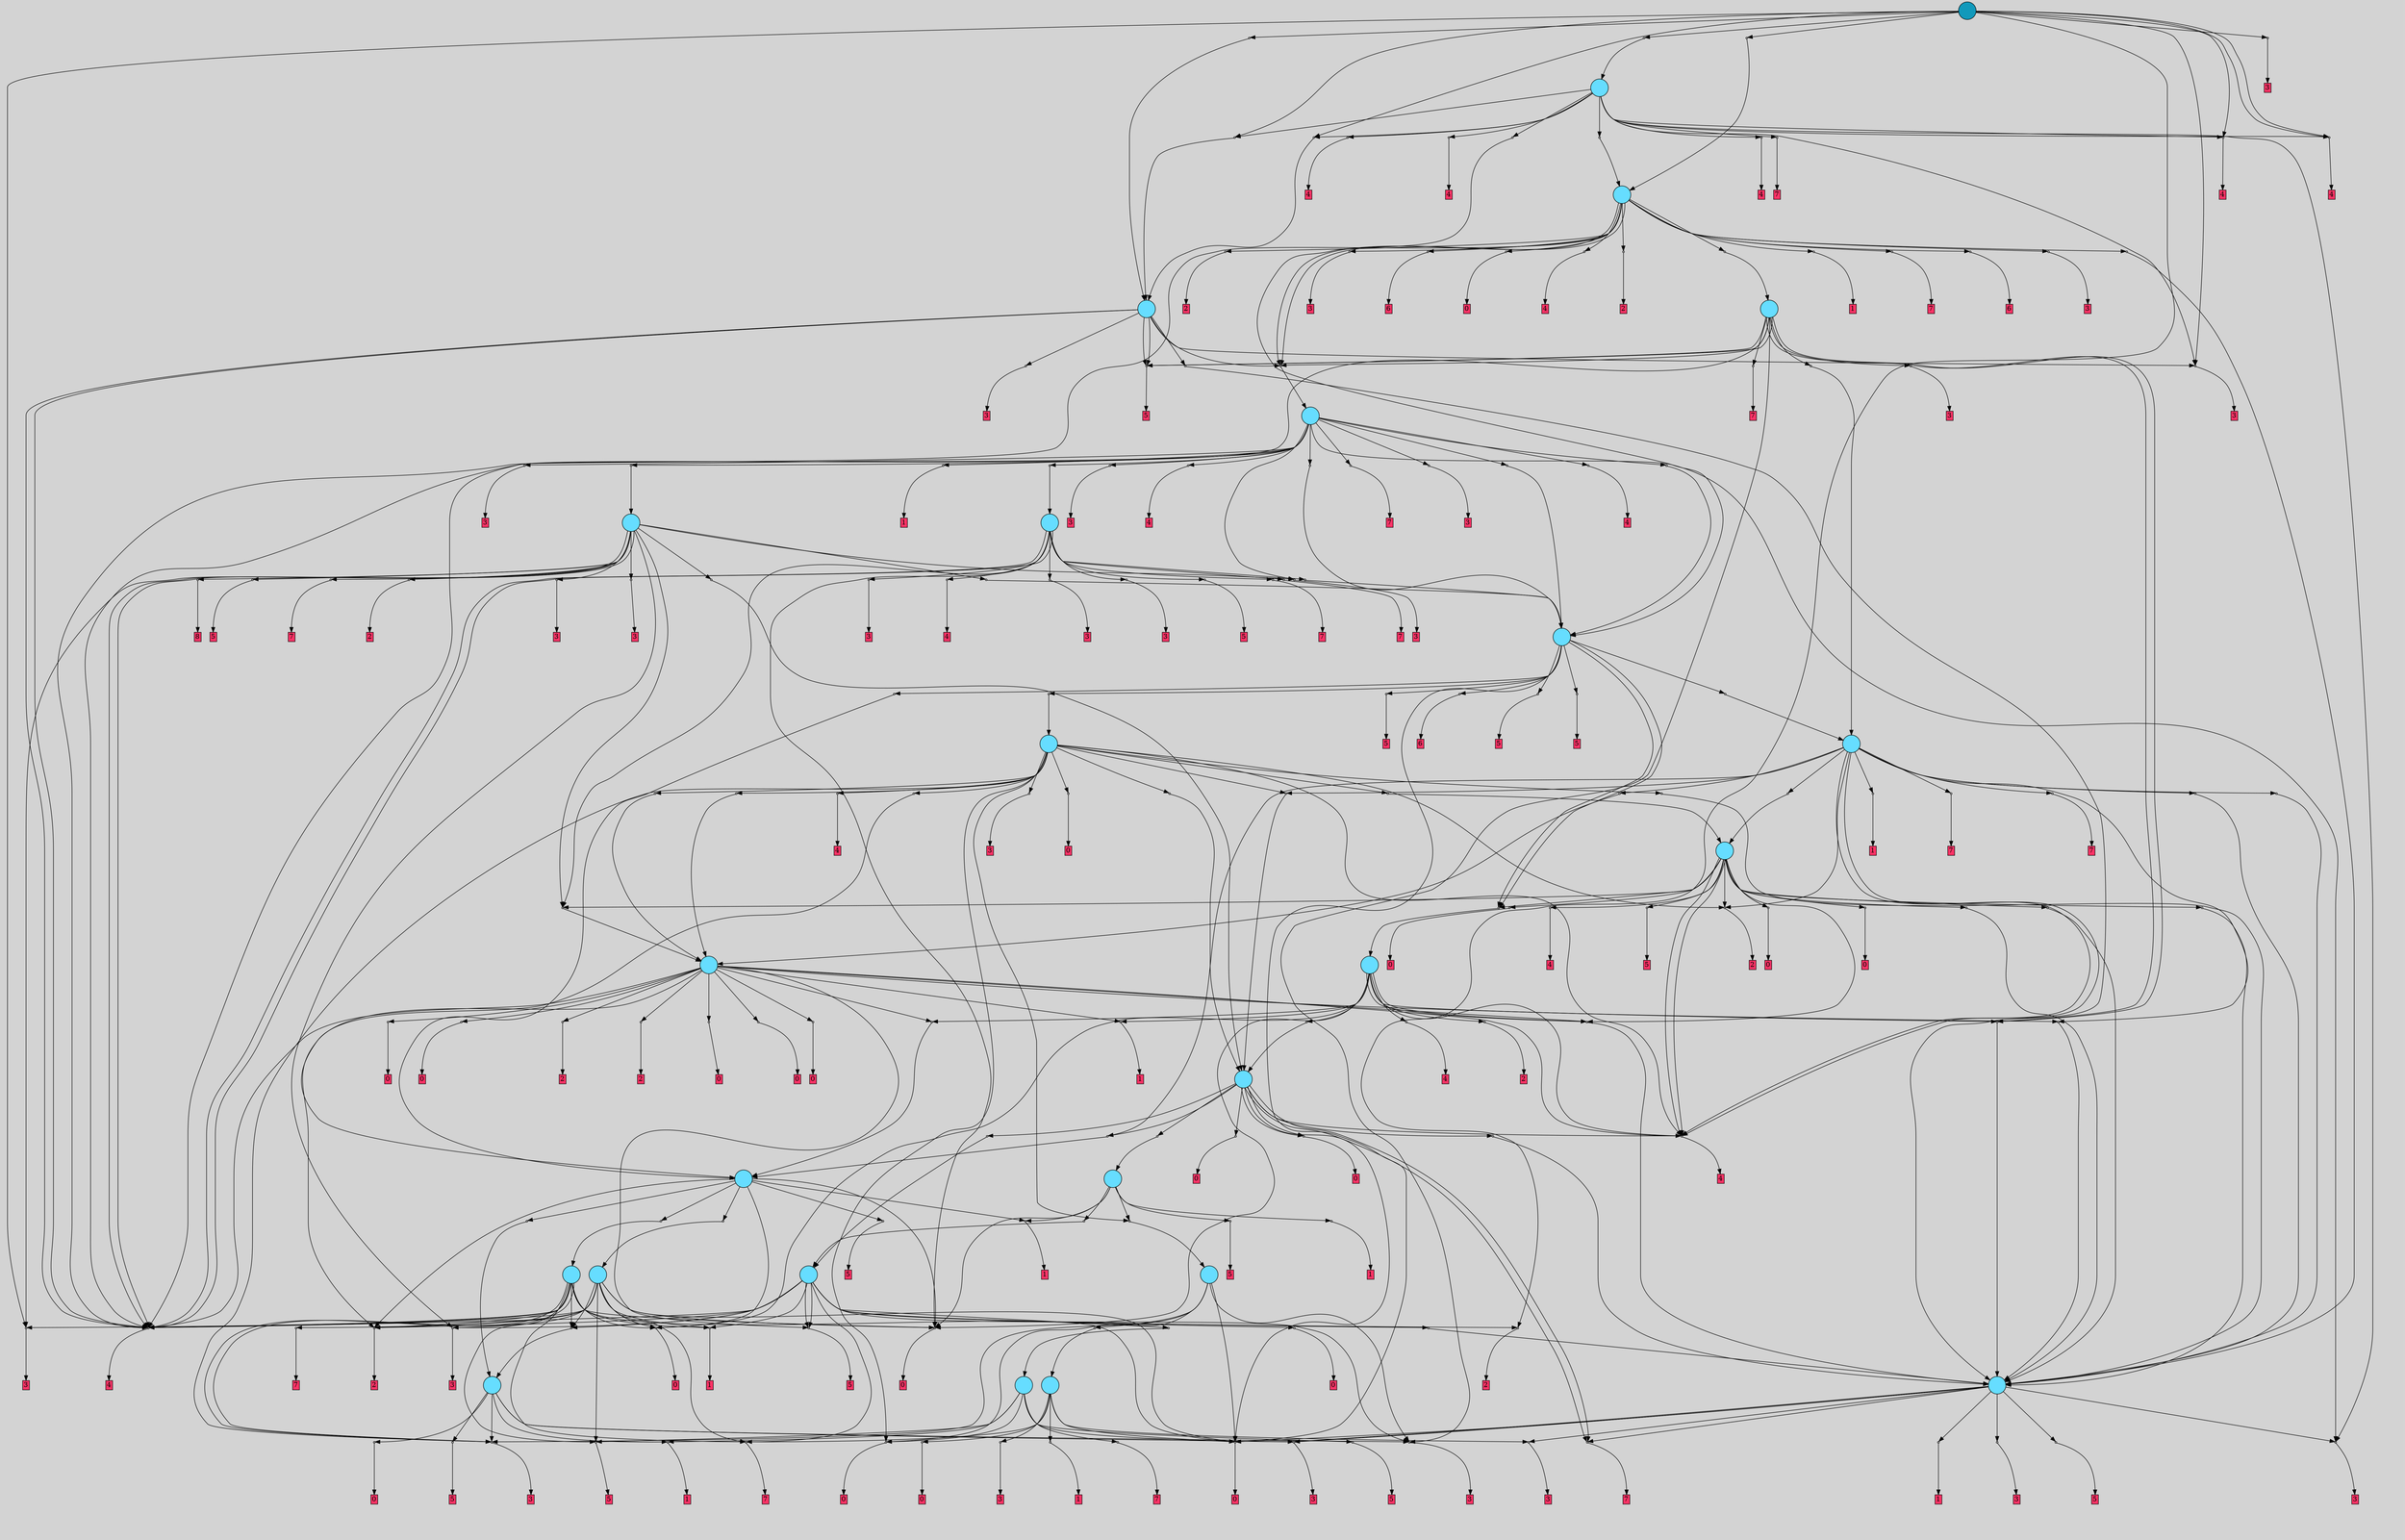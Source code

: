 // File exported with GEGELATI v1.3.1
// On the 2024-07-15 15:17:59
// With the MARL::MarlTPGGraphDotExporter
digraph{
	graph[pad = "0.212, 0.055" bgcolor = lightgray]
	node[shape=circle style = filled label = ""]
		T0 [fillcolor="#66ddff"]
		T1 [fillcolor="#66ddff"]
		T2 [fillcolor="#66ddff"]
		T3 [fillcolor="#66ddff"]
		T4 [fillcolor="#66ddff"]
		T5 [fillcolor="#66ddff"]
		T6 [fillcolor="#66ddff"]
		T7 [fillcolor="#66ddff"]
		T8 [fillcolor="#66ddff"]
		T9 [fillcolor="#66ddff"]
		T10 [fillcolor="#66ddff"]
		T11 [fillcolor="#66ddff"]
		T12 [fillcolor="#66ddff"]
		T13 [fillcolor="#66ddff"]
		T15 [fillcolor="#66ddff"]
		T17 [fillcolor="#66ddff"]
		T92 [fillcolor="#66ddff"]
		T176 [fillcolor="#66ddff"]
		T251 [fillcolor="#66ddff"]
		T259 [fillcolor="#66ddff"]
		T532 [fillcolor="#66ddff"]
		T570 [fillcolor="#66ddff"]
		T578 [fillcolor="#66ddff"]
		T799 [fillcolor="#66ddff"]
		T824 [fillcolor="#1199bb"]
		P34536 [fillcolor="#cccccc" shape=point] //
		I34536 [shape=box style=invis label="1|6&0|0#1|4&#92;n0|4&3|6#2|5&#92;n2|3&2|0#2|2&#92;n1|2&4|4#1|5&#92;n7|6&2|7#1|2&#92;n3|0&2|0#0|3&#92;n5|7&2|4#1|7&#92;n4|7&1|0#4|6&#92;n5|4&3|6#4|6&#92;n8|1&3|0#1|7&#92;n"]
		P34536 -> I34536[style=invis]
		A21874 [fillcolor="#ff3366" shape=box margin=0.03 width=0 height=0 label="3"]
		T0 -> P34536 -> A21874
		P34537 [fillcolor="#cccccc" shape=point] //
		I34537 [shape=box style=invis label="5|4&4|7#4|5&#92;n1|0&4|1#3|1&#92;n1|0&3|1#0|5&#92;n1|3&0|1#4|2&#92;n"]
		P34537 -> I34537[style=invis]
		A21875 [fillcolor="#ff3366" shape=box margin=0.03 width=0 height=0 label="1"]
		T0 -> P34537 -> A21875
		P34538 [fillcolor="#cccccc" shape=point] //
		I34538 [shape=box style=invis label="6|6&0|4#4|4&#92;n3|5&1|7#1|2&#92;n0|7&4|1#4|5&#92;n2|0&2|7#1|6&#92;n"]
		P34538 -> I34538[style=invis]
		A21876 [fillcolor="#ff3366" shape=box margin=0.03 width=0 height=0 label="0"]
		T0 -> P34538 -> A21876
		P34539 [fillcolor="#cccccc" shape=point] //
		I34539 [shape=box style=invis label="1|6&0|0#1|4&#92;n2|3&2|0#2|2&#92;n1|1&2|1#3|3&#92;n8|1&3|0#1|7&#92;n7|6&2|7#1|2&#92;n3|0&2|0#0|3&#92;n5|7&2|4#1|7&#92;n4|5&1|0#4|6&#92;n5|4&3|6#4|6&#92;n1|2&4|4#1|5&#92;n"]
		P34539 -> I34539[style=invis]
		A21877 [fillcolor="#ff3366" shape=box margin=0.03 width=0 height=0 label="3"]
		T0 -> P34539 -> A21877
		P34540 [fillcolor="#cccccc" shape=point] //
		I34540 [shape=box style=invis label="7|1&3|4#0|4&#92;n5|0&0|4#0|6&#92;n"]
		P34540 -> I34540[style=invis]
		A21878 [fillcolor="#ff3366" shape=box margin=0.03 width=0 height=0 label="5"]
		T0 -> P34540 -> A21878
		P34541 [fillcolor="#cccccc" shape=point] //
		I34541 [shape=box style=invis label="2|3&1|3#0|5&#92;n1|0&3|5#1|1&#92;n3|7&4|7#1|3&#92;n6|3&1|7#3|7&#92;n8|3&3|6#4|5&#92;n7|6&0|7#0|5&#92;n6|6&4|1#4|0&#92;n7|0&2|5#2|2&#92;n0|4&1|3#0|0&#92;n"]
		P34541 -> I34541[style=invis]
		A21879 [fillcolor="#ff3366" shape=box margin=0.03 width=0 height=0 label="3"]
		T0 -> P34541 -> A21879
		P34542 [fillcolor="#cccccc" shape=point] //
		I34542 [shape=box style=invis label="0|5&1|2#4|7&#92;n5|4&4|7#4|5&#92;n1|6&0|1#4|2&#92;n1|0&3|1#0|5&#92;n1|0&4|1#3|1&#92;n"]
		P34542 -> I34542[style=invis]
		A21880 [fillcolor="#ff3366" shape=box margin=0.03 width=0 height=0 label="1"]
		T1 -> P34542 -> A21880
		P34543 [fillcolor="#cccccc" shape=point] //
		I34543 [shape=box style=invis label="0|7&4|1#1|5&#92;n8|2&3|1#2|7&#92;n6|6&0|4#4|4&#92;n2|0&2|7#3|6&#92;n1|6&3|6#2|0&#92;n0|5&1|7#1|2&#92;n"]
		P34543 -> I34543[style=invis]
		A21881 [fillcolor="#ff3366" shape=box margin=0.03 width=0 height=0 label="0"]
		T1 -> P34543 -> A21881
		P34544 [fillcolor="#cccccc" shape=point] //
		I34544 [shape=box style=invis label="0|7&4|1#1|5&#92;n8|2&3|1#2|7&#92;n0|5&1|7#1|2&#92;n2|0&2|7#1|6&#92;n6|6&0|4#4|4&#92;n"]
		P34544 -> I34544[style=invis]
		A21882 [fillcolor="#ff3366" shape=box margin=0.03 width=0 height=0 label="0"]
		T1 -> P34544 -> A21882
		P34545 [fillcolor="#cccccc" shape=point] //
		I34545 [shape=box style=invis label="1|5&1|2#2|4&#92;n4|1&3|7#4|5&#92;n3|4&1|4#1|2&#92;n3|0&3|0#1|5&#92;n4|4&4|6#4|6&#92;n7|0&2|1#3|3&#92;n6|6&0|5#3|4&#92;n8|5&2|3#4|1&#92;n1|6&0|3#1|3&#92;n1|3&1|4#4|5&#92;n"]
		P34545 -> I34545[style=invis]
		A21883 [fillcolor="#ff3366" shape=box margin=0.03 width=0 height=0 label="7"]
		T1 -> P34545 -> A21883
		P34546 [fillcolor="#cccccc" shape=point] //
		I34546 [shape=box style=invis label="0|4&2|6#2|5&#92;n4|7&1|0#4|6&#92;n2|3&2|0#2|2&#92;n1|2&4|1#1|5&#92;n2|0&2|5#4|6&#92;n7|6&2|7#1|7&#92;n8|7&4|6#1|1&#92;n5|7&4|4#1|7&#92;n5|4&3|6#4|6&#92;n6|1&3|0#1|7&#92;n"]
		P34546 -> I34546[style=invis]
		A21884 [fillcolor="#ff3366" shape=box margin=0.03 width=0 height=0 label="3"]
		T1 -> P34546 -> A21884
		P34547 [fillcolor="#cccccc" shape=point] //
		I34547 [shape=box style=invis label="7|5&1|0#1|5&#92;n5|7&2|2#1|4&#92;n7|7&4|7#2|6&#92;n4|6&2|1#4|1&#92;n0|6&2|1#3|4&#92;n0|5&2|5#3|2&#92;n0|5&0|7#1|7&#92;n8|3&1|0#3|4&#92;n"]
		P34547 -> I34547[style=invis]
		A21885 [fillcolor="#ff3366" shape=box margin=0.03 width=0 height=0 label="3"]
		T1 -> P34547 -> A21885
		T2 -> P34541
		P34548 [fillcolor="#cccccc" shape=point] //
		I34548 [shape=box style=invis label="0|0&0|3#4|2&#92;n2|3&0|0#3|4&#92;n5|1&2|4#1|3&#92;n"]
		P34548 -> I34548[style=invis]
		A21886 [fillcolor="#ff3366" shape=box margin=0.03 width=0 height=0 label="5"]
		T2 -> P34548 -> A21886
		P34549 [fillcolor="#cccccc" shape=point] //
		I34549 [shape=box style=invis label="5|0&0|5#0|6&#92;n8|2&2|4#1|0&#92;n7|1&3|4#0|4&#92;n"]
		P34549 -> I34549[style=invis]
		A21887 [fillcolor="#ff3366" shape=box margin=0.03 width=0 height=0 label="5"]
		T2 -> P34549 -> A21887
		P34550 [fillcolor="#cccccc" shape=point] //
		I34550 [shape=box style=invis label="0|7&4|1#1|5&#92;n8|2&3|1#2|7&#92;n7|5&1|7#1|2&#92;n6|6&0|4#4|4&#92;n2|0&2|7#1|6&#92;n"]
		P34550 -> I34550[style=invis]
		A21888 [fillcolor="#ff3366" shape=box margin=0.03 width=0 height=0 label="0"]
		T2 -> P34550 -> A21888
		T2 -> P34537
		P34551 [fillcolor="#cccccc" shape=point] //
		I34551 [shape=box style=invis label="5|7&0|1#1|0&#92;n6|0&2|3#4|7&#92;n8|0&2|2#0|7&#92;n5|0&1|5#0|5&#92;n8|3&2|1#2|5&#92;n"]
		P34551 -> I34551[style=invis]
		A21889 [fillcolor="#ff3366" shape=box margin=0.03 width=0 height=0 label="7"]
		T2 -> P34551 -> A21889
		P34552 [fillcolor="#cccccc" shape=point] //
		I34552 [shape=box style=invis label="1|0&3|1#0|5&#92;n1|0&4|1#3|6&#92;n"]
		P34552 -> I34552[style=invis]
		T3 -> P34552 -> T1
		T3 -> P34536
		T3 -> P34539
		T3 -> P34544
		T3 -> P34550
		P34553 [fillcolor="#cccccc" shape=point] //
		I34553 [shape=box style=invis label="1|5&1|2#2|4&#92;n4|1&3|7#4|5&#92;n6|6&0|5#3|4&#92;n3|0&3|0#1|5&#92;n4|4&4|6#4|6&#92;n7|0&2|1#3|3&#92;n3|4&1|4#1|2&#92;n8|5&2|3#4|1&#92;n1|7&0|3#1|3&#92;n1|3&1|4#4|5&#92;n"]
		P34553 -> I34553[style=invis]
		A21890 [fillcolor="#ff3366" shape=box margin=0.03 width=0 height=0 label="7"]
		T4 -> P34553 -> A21890
		P34554 [fillcolor="#cccccc" shape=point] //
		I34554 [shape=box style=invis label="1|0&4|1#3|0&#92;n1|5&1|5#3|5&#92;n4|6&3|7#3|7&#92;n1|0&3|1#0|5&#92;n5|4&4|7#4|5&#92;n0|5&1|2#4|7&#92;n"]
		P34554 -> I34554[style=invis]
		A21891 [fillcolor="#ff3366" shape=box margin=0.03 width=0 height=0 label="1"]
		T4 -> P34554 -> A21891
		P34555 [fillcolor="#cccccc" shape=point] //
		I34555 [shape=box style=invis label="0|7&4|1#1|5&#92;n8|2&3|1#2|7&#92;n6|6&0|4#4|4&#92;n1|6&3|6#2|0&#92;n2|0&2|7#3|0&#92;n0|5&1|7#1|2&#92;n"]
		P34555 -> I34555[style=invis]
		A21892 [fillcolor="#ff3366" shape=box margin=0.03 width=0 height=0 label="0"]
		T4 -> P34555 -> A21892
		P34556 [fillcolor="#cccccc" shape=point] //
		I34556 [shape=box style=invis label="7|2&3|1#2|7&#92;n6|6&0|4#4|4&#92;n6|4&3|4#3|0&#92;n2|6&2|7#1|6&#92;n0|7&4|1#1|5&#92;n"]
		P34556 -> I34556[style=invis]
		A21893 [fillcolor="#ff3366" shape=box margin=0.03 width=0 height=0 label="0"]
		T4 -> P34556 -> A21893
		P34557 [fillcolor="#cccccc" shape=point] //
		I34557 [shape=box style=invis label="6|0&2|3#4|7&#92;n5|7&0|4#1|0&#92;n8|0&2|2#0|7&#92;n"]
		P34557 -> I34557[style=invis]
		A21894 [fillcolor="#ff3366" shape=box margin=0.03 width=0 height=0 label="4"]
		T4 -> P34557 -> A21894
		T4 -> P34545
		P34558 [fillcolor="#cccccc" shape=point] //
		I34558 [shape=box style=invis label="7|6&1|4#1|6&#92;n1|0&3|5#1|1&#92;n3|7&4|7#1|3&#92;n6|3&1|7#3|7&#92;n7|6&0|7#0|7&#92;n8|3&3|6#4|5&#92;n6|6&4|1#4|0&#92;n7|0&2|5#2|2&#92;n0|4&1|3#0|0&#92;n"]
		P34558 -> I34558[style=invis]
		A21895 [fillcolor="#ff3366" shape=box margin=0.03 width=0 height=0 label="3"]
		T4 -> P34558 -> A21895
		P34559 [fillcolor="#cccccc" shape=point] //
		I34559 [shape=box style=invis label="1|6&0|0#1|4&#92;n3|0&2|0#0|3&#92;n1|1&2|1#3|3&#92;n8|1&3|0#1|7&#92;n7|6&2|7#1|2&#92;n2|3&2|0#2|2&#92;n4|4&1|0#4|6&#92;n5|4&3|6#4|6&#92;n1|2&4|4#1|5&#92;n"]
		P34559 -> I34559[style=invis]
		T4 -> P34559 -> T0
		P34560 [fillcolor="#cccccc" shape=point] //
		I34560 [shape=box style=invis label="5|6&3|2#3|6&#92;n2|5&1|5#2|6&#92;n1|6&2|6#1|4&#92;n0|7&0|1#3|6&#92;n2|3&1|7#1|0&#92;n0|6&2|5#1|4&#92;n5|3&3|0#3|2&#92;n1|3&0|7#3|4&#92;n"]
		P34560 -> I34560[style=invis]
		A21896 [fillcolor="#ff3366" shape=box margin=0.03 width=0 height=0 label="2"]
		T4 -> P34560 -> A21896
		T4 -> P34544
		T4 -> P34549
		T5 -> P34554
		T5 -> P34555
		T5 -> P34556
		T5 -> P34557
		T5 -> P34545
		T5 -> P34559
		T5 -> P34560
		T5 -> P34544
		T5 -> P34549
		T5 -> P34539
		P34561 [fillcolor="#cccccc" shape=point] //
		I34561 [shape=box style=invis label="1|3&3|5#0|3&#92;n4|6&2|1#4|1&#92;n0|5&0|7#4|4&#92;n1|3&0|4#2|7&#92;n5|0&1|5#2|5&#92;n3|3&1|0#1|5&#92;n0|6&2|1#3|4&#92;n0|5&2|5#3|2&#92;n4|1&2|6#1|1&#92;n8|3&1|0#3|4&#92;n"]
		P34561 -> I34561[style=invis]
		A21897 [fillcolor="#ff3366" shape=box margin=0.03 width=0 height=0 label="3"]
		T5 -> P34561 -> A21897
		T5 -> P34539
		T6 -> P34541
		P34562 [fillcolor="#cccccc" shape=point] //
		I34562 [shape=box style=invis label="5|1&2|4#1|3&#92;n0|0&0|3#4|2&#92;n0|1&2|1#4|4&#92;n"]
		P34562 -> I34562[style=invis]
		A21898 [fillcolor="#ff3366" shape=box margin=0.03 width=0 height=0 label="5"]
		T6 -> P34562 -> A21898
		T6 -> P34544
		P34563 [fillcolor="#cccccc" shape=point] //
		I34563 [shape=box style=invis label="3|7&1|7#4|2&#92;n2|0&4|5#2|7&#92;n6|1&3|0#0|3&#92;n5|6&2|7#4|1&#92;n4|5&2|7#0|6&#92;n2|3&3|4#4|1&#92;n"]
		P34563 -> I34563[style=invis]
		A21899 [fillcolor="#ff3366" shape=box margin=0.03 width=0 height=0 label="7"]
		T6 -> P34563 -> A21899
		T6 -> P34541
		T6 -> P34546
		P34564 [fillcolor="#cccccc" shape=point] //
		I34564 [shape=box style=invis label="0|5&1|2#4|7&#92;n1|6&0|1#4|2&#92;n5|4&4|7#4|5&#92;n6|0&4|1#3|1&#92;n"]
		P34564 -> I34564[style=invis]
		A21900 [fillcolor="#ff3366" shape=box margin=0.03 width=0 height=0 label="1"]
		T6 -> P34564 -> A21900
		P34565 [fillcolor="#cccccc" shape=point] //
		I34565 [shape=box style=invis label="7|5&1|0#1|5&#92;n8|3&1|0#3|4&#92;n7|7&4|7#2|6&#92;n4|6&2|1#4|1&#92;n0|6&2|1#3|4&#92;n0|5&2|5#3|2&#92;n0|5&0|7#1|7&#92;n5|0&2|2#1|4&#92;n"]
		P34565 -> I34565[style=invis]
		A21901 [fillcolor="#ff3366" shape=box margin=0.03 width=0 height=0 label="3"]
		T6 -> P34565 -> A21901
		P34566 [fillcolor="#cccccc" shape=point] //
		I34566 [shape=box style=invis label="6|6&4|1#4|2&#92;n1|0&3|5#1|1&#92;n3|7&4|7#1|3&#92;n6|3&1|7#3|7&#92;n8|3&3|6#4|5&#92;n7|6&0|7#0|5&#92;n2|3&1|3#0|5&#92;n7|0&2|5#2|2&#92;n0|4&1|3#0|0&#92;n"]
		P34566 -> I34566[style=invis]
		A21902 [fillcolor="#ff3366" shape=box margin=0.03 width=0 height=0 label="3"]
		T6 -> P34566 -> A21902
		T7 -> P34554
		P34567 [fillcolor="#cccccc" shape=point] //
		I34567 [shape=box style=invis label="5|0&3|5#0|2&#92;n6|0&2|6#3|3&#92;n"]
		P34567 -> I34567[style=invis]
		A21903 [fillcolor="#ff3366" shape=box margin=0.03 width=0 height=0 label="0"]
		T7 -> P34567 -> A21903
		T7 -> P34557
		T7 -> P34545
		T7 -> P34558
		T7 -> P34559
		P34568 [fillcolor="#cccccc" shape=point] //
		I34568 [shape=box style=invis label="5|6&3|2#3|6&#92;n2|5&1|5#2|6&#92;n2|3&1|7#1|0&#92;n0|7&0|1#3|6&#92;n1|6&2|6#1|4&#92;n0|6&2|5#1|4&#92;n1|7&0|7#3|4&#92;n"]
		P34568 -> I34568[style=invis]
		A21904 [fillcolor="#ff3366" shape=box margin=0.03 width=0 height=0 label="2"]
		T7 -> P34568 -> A21904
		P34569 [fillcolor="#cccccc" shape=point] //
		I34569 [shape=box style=invis label="2|0&2|7#1|6&#92;n0|5&1|7#1|2&#92;n8|3&3|1#2|7&#92;n6|6&0|4#4|4&#92;n"]
		P34569 -> I34569[style=invis]
		T7 -> P34569 -> T6
		P34570 [fillcolor="#cccccc" shape=point] //
		I34570 [shape=box style=invis label="7|0&3|4#0|4&#92;n5|0&0|5#0|6&#92;n"]
		P34570 -> I34570[style=invis]
		A21905 [fillcolor="#ff3366" shape=box margin=0.03 width=0 height=0 label="5"]
		T7 -> P34570 -> A21905
		P34571 [fillcolor="#cccccc" shape=point] //
		I34571 [shape=box style=invis label="1|0&4|1#3|1&#92;n5|4&4|7#2|5&#92;n1|0&3|1#0|5&#92;n0|3&0|2#0|3&#92;n1|3&0|1#4|2&#92;n"]
		P34571 -> I34571[style=invis]
		T7 -> P34571 -> T2
		T7 -> P34560
		T7 -> P34536
		T7 -> P34570
		T8 -> P34555
		T8 -> P34556
		P34572 [fillcolor="#cccccc" shape=point] //
		I34572 [shape=box style=invis label="5|7&0|4#1|0&#92;n6|0&2|3#4|7&#92;n8|0&2|0#0|7&#92;n"]
		P34572 -> I34572[style=invis]
		T8 -> P34572 -> T4
		P34573 [fillcolor="#cccccc" shape=point] //
		I34573 [shape=box style=invis label="1|6&0|0#1|4&#92;n3|0&2|0#0|3&#92;n1|1&2|1#3|3&#92;n7|6&2|7#1|2&#92;n8|1&3|0#1|7&#92;n2|3&2|0#2|2&#92;n4|4&1|0#4|6&#92;n6|4&3|6#4|6&#92;n1|2&4|4#1|5&#92;n"]
		P34573 -> I34573[style=invis]
		T8 -> P34573 -> T0
		P34574 [fillcolor="#cccccc" shape=point] //
		I34574 [shape=box style=invis label="4|2&2|4#1|0&#92;n5|0&0|5#0|6&#92;n"]
		P34574 -> I34574[style=invis]
		A21906 [fillcolor="#ff3366" shape=box margin=0.03 width=0 height=0 label="5"]
		T8 -> P34574 -> A21906
		P34575 [fillcolor="#cccccc" shape=point] //
		I34575 [shape=box style=invis label="0|4&1|2#4|7&#92;n5|4&4|7#4|5&#92;n1|6&0|1#4|2&#92;n6|0&4|1#3|1&#92;n"]
		P34575 -> I34575[style=invis]
		A21907 [fillcolor="#ff3366" shape=box margin=0.03 width=0 height=0 label="1"]
		T8 -> P34575 -> A21907
		P34576 [fillcolor="#cccccc" shape=point] //
		I34576 [shape=box style=invis label="7|1&4|2#0|0&#92;n5|7&0|1#1|0&#92;n6|0&2|3#4|7&#92;n8|0&2|2#0|7&#92;n8|2&2|1#2|5&#92;n"]
		P34576 -> I34576[style=invis]
		T8 -> P34576 -> T5
		T8 -> P34560
		T9 -> P34575
		P34577 [fillcolor="#cccccc" shape=point] //
		I34577 [shape=box style=invis label="7|0&2|7#1|0&#92;n7|1&3|1#2|1&#92;n2|1&1|6#1|5&#92;n"]
		P34577 -> I34577[style=invis]
		T9 -> P34577 -> T3
		T9 -> P34556
		P34578 [fillcolor="#cccccc" shape=point] //
		I34578 [shape=box style=invis label="5|3&0|5#0|6&#92;n"]
		P34578 -> I34578[style=invis]
		A21908 [fillcolor="#ff3366" shape=box margin=0.03 width=0 height=0 label="5"]
		T9 -> P34578 -> A21908
		P34579 [fillcolor="#cccccc" shape=point] //
		I34579 [shape=box style=invis label="2|3&4|3#4|5&#92;n0|5&1|2#4|6&#92;n6|5&2|2#4|1&#92;n1|6&0|1#4|2&#92;n6|0&4|1#0|1&#92;n"]
		P34579 -> I34579[style=invis]
		A21909 [fillcolor="#ff3366" shape=box margin=0.03 width=0 height=0 label="1"]
		T9 -> P34579 -> A21909
		P34580 [fillcolor="#cccccc" shape=point] //
		I34580 [shape=box style=invis label="2|1&2|7#1|4&#92;n7|2&3|1#2|7&#92;n6|4&3|4#3|0&#92;n2|6&4|7#1|6&#92;n0|7&4|1#4|5&#92;n0|0&4|2#3|7&#92;n"]
		P34580 -> I34580[style=invis]
		T9 -> P34580 -> T7
		P34581 [fillcolor="#cccccc" shape=point] //
		I34581 [shape=box style=invis label="2|6&4|7#4|6&#92;n0|6&4|1#4|5&#92;n6|4&3|4#3|0&#92;n0|4&3|1#2|6&#92;n7|2&3|1#2|7&#92;n0|0&4|2#3|3&#92;n"]
		P34581 -> I34581[style=invis]
		T10 -> P34581 -> T7
		P34582 [fillcolor="#cccccc" shape=point] //
		I34582 [shape=box style=invis label="5|7&2|4#1|0&#92;n6|0&2|3#4|7&#92;n8|0&2|2#0|7&#92;n"]
		P34582 -> I34582[style=invis]
		A21910 [fillcolor="#ff3366" shape=box margin=0.03 width=0 height=0 label="4"]
		T10 -> P34582 -> A21910
		P34583 [fillcolor="#cccccc" shape=point] //
		I34583 [shape=box style=invis label="8|2&2|4#1|0&#92;n6|4&2|5#1|3&#92;n5|0&3|4#1|6&#92;n6|0&4|5#4|3&#92;n"]
		P34583 -> I34583[style=invis]
		T10 -> P34583 -> T9
		P34584 [fillcolor="#cccccc" shape=point] //
		I34584 [shape=box style=invis label="5|1&2|7#2|6&#92;n7|0&2|1#3|4&#92;n6|2&3|6#2|4&#92;n"]
		P34584 -> I34584[style=invis]
		A21911 [fillcolor="#ff3366" shape=box margin=0.03 width=0 height=0 label="0"]
		T10 -> P34584 -> A21911
		T10 -> P34563
		P34585 [fillcolor="#cccccc" shape=point] //
		I34585 [shape=box style=invis label="6|0&2|3#4|7&#92;n8|0&2|2#2|2&#92;n5|0&0|5#0|5&#92;n2|0&4|5#3|4&#92;n5|7&0|1#1|0&#92;n"]
		P34585 -> I34585[style=invis]
		T10 -> P34585 -> T8
		P34586 [fillcolor="#cccccc" shape=point] //
		I34586 [shape=box style=invis label="8|3&3|1#2|7&#92;n4|0&2|2#2|7&#92;n7|3&1|7#0|2&#92;n8|0&2|4#1|4&#92;n"]
		P34586 -> I34586[style=invis]
		T10 -> P34586 -> T6
		T10 -> P34563
		P34587 [fillcolor="#cccccc" shape=point] //
		I34587 [shape=box style=invis label="1|6&3|6#2|7&#92;n1|3&4|3#3|0&#92;n8|6&2|7#1|5&#92;n8|2&2|0#2|7&#92;n6|0&4|7#2|6&#92;n2|0&2|7#0|0&#92;n"]
		P34587 -> I34587[style=invis]
		A21912 [fillcolor="#ff3366" shape=box margin=0.03 width=0 height=0 label="0"]
		T10 -> P34587 -> A21912
		T10 -> P34544
		T10 -> P34584
		P34588 [fillcolor="#cccccc" shape=point] //
		I34588 [shape=box style=invis label="5|0&0|5#2|5&#92;n7|5&0|0#1|6&#92;n2|0&4|5#4|4&#92;n6|0&2|3#4|7&#92;n5|7&0|1#1|0&#92;n8|0&2|2#0|2&#92;n1|0&4|6#2|0&#92;n"]
		P34588 -> I34588[style=invis]
		A21913 [fillcolor="#ff3366" shape=box margin=0.03 width=0 height=0 label="2"]
		T11 -> P34588 -> A21913
		P34589 [fillcolor="#cccccc" shape=point] //
		I34589 [shape=box style=invis label="2|3&4|4#2|1&#92;n2|6&4|7#0|6&#92;n0|0&4|3#2|7&#92;n2|1&2|7#1|4&#92;n6|6&3|4#3|0&#92;n"]
		P34589 -> I34589[style=invis]
		T11 -> P34589 -> T6
		P34590 [fillcolor="#cccccc" shape=point] //
		I34590 [shape=box style=invis label="5|6&3|2#3|6&#92;n2|3&1|5#2|6&#92;n8|6&3|1#3|6&#92;n4|0&1|2#0|2&#92;n1|6&2|6#1|4&#92;n2|3&1|7#1|0&#92;n0|6&2|5#1|4&#92;n1|3&0|7#3|4&#92;n0|7&0|1#3|6&#92;n6|5&0|5#0|3&#92;n"]
		P34590 -> I34590[style=invis]
		A21914 [fillcolor="#ff3366" shape=box margin=0.03 width=0 height=0 label="2"]
		T11 -> P34590 -> A21914
		T11 -> P34557
		P34591 [fillcolor="#cccccc" shape=point] //
		I34591 [shape=box style=invis label="2|4&2|1#1|6&#92;n6|1&4|3#2|4&#92;n5|5&4|3#3|7&#92;n6|0&4|3#3|0&#92;n8|6&3|1#2|1&#92;n"]
		P34591 -> I34591[style=invis]
		A21915 [fillcolor="#ff3366" shape=box margin=0.03 width=0 height=0 label="1"]
		T11 -> P34591 -> A21915
		P34592 [fillcolor="#cccccc" shape=point] //
		I34592 [shape=box style=invis label="6|0&2|3#4|7&#92;n8|0&2|2#2|2&#92;n5|0&0|5#0|5&#92;n5|7&0|1#1|0&#92;n2|0&4|5#3|4&#92;n3|3&2|4#1|4&#92;n"]
		P34592 -> I34592[style=invis]
		T11 -> P34592 -> T8
		P34593 [fillcolor="#cccccc" shape=point] //
		I34593 [shape=box style=invis label="1|2&2|7#1|6&#92;n4|0&3|4#3|0&#92;n1|2&2|4#2|7&#92;n1|6&0|6#4|3&#92;n8|4&0|6#1|7&#92;n"]
		P34593 -> I34593[style=invis]
		A21916 [fillcolor="#ff3366" shape=box margin=0.03 width=0 height=0 label="0"]
		T11 -> P34593 -> A21916
		P34594 [fillcolor="#cccccc" shape=point] //
		I34594 [shape=box style=invis label="5|1&2|7#2|6&#92;n7|0&2|7#3|4&#92;n8|2&3|6#2|4&#92;n"]
		P34594 -> I34594[style=invis]
		A21917 [fillcolor="#ff3366" shape=box margin=0.03 width=0 height=0 label="0"]
		T11 -> P34594 -> A21917
		T11 -> P34582
		T11 -> P34570
		P34595 [fillcolor="#cccccc" shape=point] //
		I34595 [shape=box style=invis label="2|0&4|7#2|6&#92;n8|3&3|1#2|7&#92;n"]
		P34595 -> I34595[style=invis]
		T11 -> P34595 -> T6
		P34596 [fillcolor="#cccccc" shape=point] //
		I34596 [shape=box style=invis label="1|6&2|7#1|6&#92;n4|0&3|4#3|0&#92;n1|2&2|4#2|7&#92;n8|4&0|6#1|7&#92;n1|6&0|6#4|3&#92;n"]
		P34596 -> I34596[style=invis]
		A21918 [fillcolor="#ff3366" shape=box margin=0.03 width=0 height=0 label="0"]
		T11 -> P34596 -> A21918
		P34597 [fillcolor="#cccccc" shape=point] //
		I34597 [shape=box style=invis label="4|6&4|1#0|3&#92;n5|1&2|0#2|6&#92;n7|0&2|1#3|4&#92;n6|2&3|6#2|4&#92;n"]
		P34597 -> I34597[style=invis]
		A21919 [fillcolor="#ff3366" shape=box margin=0.03 width=0 height=0 label="0"]
		T11 -> P34597 -> A21919
		P34598 [fillcolor="#cccccc" shape=point] //
		I34598 [shape=box style=invis label="6|1&2|6#4|0&#92;n1|6&2|7#1|6&#92;n4|0&3|4#3|6&#92;n1|6&0|6#4|3&#92;n8|4&0|6#1|7&#92;n"]
		P34598 -> I34598[style=invis]
		A21920 [fillcolor="#ff3366" shape=box margin=0.03 width=0 height=0 label="0"]
		T11 -> P34598 -> A21920
		T11 -> P34560
		P34599 [fillcolor="#cccccc" shape=point] //
		I34599 [shape=box style=invis label="7|5&0|0#1|6&#92;n2|0&4|5#4|4&#92;n6|0&2|3#4|7&#92;n7|5&2|5#3|0&#92;n8|0&2|2#0|2&#92;n5|7&3|1#1|0&#92;n1|0&4|6#2|0&#92;n"]
		P34599 -> I34599[style=invis]
		A21921 [fillcolor="#ff3366" shape=box margin=0.03 width=0 height=0 label="2"]
		T12 -> P34599 -> A21921
		P34600 [fillcolor="#cccccc" shape=point] //
		I34600 [shape=box style=invis label="0|5&2|2#2|3&#92;n2|3&4|4#2|1&#92;n3|6&4|7#0|6&#92;n2|1&2|7#1|4&#92;n0|0&4|3#2|7&#92;n"]
		P34600 -> I34600[style=invis]
		T12 -> P34600 -> T6
		T12 -> P34591
		T12 -> P34592
		T12 -> P34582
		T12 -> P34595
		T12 -> P34556
		T12 -> P34595
		P34601 [fillcolor="#cccccc" shape=point] //
		I34601 [shape=box style=invis label="8|0&2|2#0|7&#92;n6|0&4|3#4|7&#92;n5|7&2|4#1|0&#92;n"]
		P34601 -> I34601[style=invis]
		A21922 [fillcolor="#ff3366" shape=box margin=0.03 width=0 height=0 label="4"]
		T12 -> P34601 -> A21922
		P34602 [fillcolor="#cccccc" shape=point] //
		I34602 [shape=box style=invis label="0|3&4|7#1|4&#92;n6|0&1|1#1|2&#92;n7|5&4|1#0|3&#92;n7|5&0|2#2|1&#92;n"]
		P34602 -> I34602[style=invis]
		T12 -> P34602 -> T10
		T12 -> P34555
		P34603 [fillcolor="#cccccc" shape=point] //
		I34603 [shape=box style=invis label="3|0&2|0#4|1&#92;n5|1&2|7#2|6&#92;n8|2&0|4#3|3&#92;n6|1&0|7#0|6&#92;n8|5&1|6#2|1&#92;n2|7&1|0#1|3&#92;n4|6&3|1#4|1&#92;n8|1&2|0#2|4&#92;n8|7&3|6#3|4&#92;n4|5&4|3#3|4&#92;n"]
		P34603 -> I34603[style=invis]
		A21923 [fillcolor="#ff3366" shape=box margin=0.03 width=0 height=0 label="5"]
		T13 -> P34603 -> A21923
		P34604 [fillcolor="#cccccc" shape=point] //
		I34604 [shape=box style=invis label="0|5&3|1#2|3&#92;n0|6&3|2#2|7&#92;n8|0&3|6#2|7&#92;n0|1&2|1#4|6&#92;n0|5&3|0#1|2&#92;n3|6&4|3#2|3&#92;n8|5&1|5#4|2&#92;n8|6&3|7#1|0&#92;n4|3&4|1#4|2&#92;n8|3&0|1#3|2&#92;n"]
		P34604 -> I34604[style=invis]
		T13 -> P34604 -> T11
		P34605 [fillcolor="#cccccc" shape=point] //
		I34605 [shape=box style=invis label="1|0&0|7#4|6&#92;n6|3&1|1#1|6&#92;n4|3&3|6#2|7&#92;n1|6&2|2#0|4&#92;n2|5&4|3#4|1&#92;n2|6&4|5#0|3&#92;n0|7&0|1#3|6&#92;n0|6&2|5#1|4&#92;n8|4&3|1#4|2&#92;n2|3&1|3#1|0&#92;n"]
		P34605 -> I34605[style=invis]
		A21924 [fillcolor="#ff3366" shape=box margin=0.03 width=0 height=0 label="2"]
		T13 -> P34605 -> A21924
		P34606 [fillcolor="#cccccc" shape=point] //
		I34606 [shape=box style=invis label="5|0&0|5#2|5&#92;n6|0&2|3#4|7&#92;n2|0&4|5#4|4&#92;n2|5&0|0#1|6&#92;n8|5&3|1#1|3&#92;n4|1&0|6#0|2&#92;n8|0&4|1#0|2&#92;n1|0&4|6#2|0&#92;n"]
		P34606 -> I34606[style=invis]
		T13 -> P34606 -> T12
		T13 -> P34595
		T13 -> P34582
		P34607 [fillcolor="#cccccc" shape=point] //
		I34607 [shape=box style=invis label="8|2&3|1#2|7&#92;n0|5&1|7#1|2&#92;n2|0&2|7#1|6&#92;n6|6&2|4#4|4&#92;n"]
		P34607 -> I34607[style=invis]
		A21925 [fillcolor="#ff3366" shape=box margin=0.03 width=0 height=0 label="0"]
		T13 -> P34607 -> A21925
		P34608 [fillcolor="#cccccc" shape=point] //
		I34608 [shape=box style=invis label="7|5&4|6#1|3&#92;n4|7&3|3#0|6&#92;n4|6&3|1#1|1&#92;n7|0&2|2#3|4&#92;n2|3&0|3#0|1&#92;n1|1&2|7#2|6&#92;n"]
		P34608 -> I34608[style=invis]
		A21926 [fillcolor="#ff3366" shape=box margin=0.03 width=0 height=0 label="0"]
		T13 -> P34608 -> A21926
		P34609 [fillcolor="#cccccc" shape=point] //
		I34609 [shape=box style=invis label="0|0&2|7#3|7&#92;n3|4&4|0#3|7&#92;n2|1&2|6#1|6&#92;n8|2&3|1#2|7&#92;n0|7&4|1#1|5&#92;n"]
		P34609 -> I34609[style=invis]
		A21927 [fillcolor="#ff3366" shape=box margin=0.03 width=0 height=0 label="0"]
		T13 -> P34609 -> A21927
		P34610 [fillcolor="#cccccc" shape=point] //
		I34610 [shape=box style=invis label="6|0&1|2#2|2&#92;n7|7&0|1#4|1&#92;n8|3&3|1#2|7&#92;n"]
		P34610 -> I34610[style=invis]
		T13 -> P34610 -> T6
		P34611 [fillcolor="#cccccc" shape=point] //
		I34611 [shape=box style=invis label="6|3&0|1#1|7&#92;n8|0&0|4#0|4&#92;n3|1&1|2#2|3&#92;n8|3&0|5#2|6&#92;n"]
		P34611 -> I34611[style=invis]
		T13 -> P34611 -> T6
		P34612 [fillcolor="#cccccc" shape=point] //
		I34612 [shape=box style=invis label="4|2&4|7#1|2&#92;n4|0&2|3#4|0&#92;n"]
		P34612 -> I34612[style=invis]
		T13 -> P34612 -> T6
		T13 -> P34582
		P34613 [fillcolor="#cccccc" shape=point] //
		I34613 [shape=box style=invis label="8|5&0|2#1|4&#92;n5|3&0|5#4|0&#92;n3|5&1|4#4|0&#92;n6|0&2|3#4|7&#92;n8|0&2|2#0|7&#92;n2|0&4|1#2|2&#92;n0|7&2|4#3|6&#92;n"]
		P34613 -> I34613[style=invis]
		A21928 [fillcolor="#ff3366" shape=box margin=0.03 width=0 height=0 label="4"]
		T13 -> P34613 -> A21928
		P34614 [fillcolor="#cccccc" shape=point] //
		I34614 [shape=box style=invis label="2|0&4|5#3|4&#92;n6|0&2|3#4|2&#92;n5|5&3|5#2|6&#92;n6|0&1|7#4|7&#92;n5|0&0|5#0|7&#92;n5|7&0|1#1|0&#92;n"]
		P34614 -> I34614[style=invis]
		T15 -> P34614 -> T8
		P34615 [fillcolor="#cccccc" shape=point] //
		I34615 [shape=box style=invis label="2|6&4|7#4|6&#92;n6|4&3|4#3|7&#92;n3|6&4|2#2|0&#92;n3|2&3|7#2|0&#92;n0|0&1|2#3|3&#92;n0|4&3|1#2|5&#92;n"]
		P34615 -> I34615[style=invis]
		T15 -> P34615 -> T11
		P34616 [fillcolor="#cccccc" shape=point] //
		I34616 [shape=box style=invis label="5|7&3|4#4|4&#92;n8|0&1|4#2|6&#92;n"]
		P34616 -> I34616[style=invis]
		T15 -> P34616 -> T13
		T15 -> P34582
		P34617 [fillcolor="#cccccc" shape=point] //
		I34617 [shape=box style=invis label="6|0&4|2#3|3&#92;n5|6&4|7#1|1&#92;n0|0&4|2#4|5&#92;n7|3&2|1#4|7&#92;n6|2&4|0#2|6&#92;n"]
		P34617 -> I34617[style=invis]
		T15 -> P34617 -> T11
		P34618 [fillcolor="#cccccc" shape=point] //
		I34618 [shape=box style=invis label="6|2&4|1#4|3&#92;n3|1&4|7#3|2&#92;n7|0&4|5#4|0&#92;n3|3&2|3#0|4&#92;n"]
		P34618 -> I34618[style=invis]
		T15 -> P34618 -> T6
		P34619 [fillcolor="#cccccc" shape=point] //
		I34619 [shape=box style=invis label="5|0&0|5#2|5&#92;n6|0&2|3#4|7&#92;n1|4&3|7#4|0&#92;n2|5&0|0#1|6&#92;n4|1&0|6#0|2&#92;n3|0&4|1#0|2&#92;n2|0&4|5#4|4&#92;n1|0&4|6#2|0&#92;n"]
		P34619 -> I34619[style=invis]
		T15 -> P34619 -> T10
		P34620 [fillcolor="#cccccc" shape=point] //
		I34620 [shape=box style=invis label="7|0&2|3#2|4&#92;n3|6&3|1#4|6&#92;n5|4&1|5#0|3&#92;n"]
		P34620 -> I34620[style=invis]
		A21929 [fillcolor="#ff3366" shape=box margin=0.03 width=0 height=0 label="3"]
		T15 -> P34620 -> A21929
		T15 -> P34605
		P34621 [fillcolor="#cccccc" shape=point] //
		I34621 [shape=box style=invis label="2|0&4|5#4|4&#92;n1|4&3|3#4|0&#92;n1|0&4|6#2|0&#92;n3|0&4|1#0|2&#92;n8|3&0|6#0|2&#92;n6|0&0|3#4|7&#92;n2|1&0|0#1|6&#92;n5|0&3|5#2|5&#92;n4|0&1|7#2|2&#92;n6|5&0|7#4|4&#92;n"]
		P34621 -> I34621[style=invis]
		T15 -> P34621 -> T10
		T15 -> P34577
		P34622 [fillcolor="#cccccc" shape=point] //
		I34622 [shape=box style=invis label="4|0&3|4#3|0&#92;n1|2&2|7#1|6&#92;n8|4&0|6#1|7&#92;n2|4&0|6#4|3&#92;n1|2&2|4#2|7&#92;n"]
		P34622 -> I34622[style=invis]
		A21930 [fillcolor="#ff3366" shape=box margin=0.03 width=0 height=0 label="0"]
		T15 -> P34622 -> A21930
		T15 -> P34539
		T15 -> P34550
		P34623 [fillcolor="#cccccc" shape=point] //
		I34623 [shape=box style=invis label="4|0&2|6#4|2&#92;n7|0&1|4#2|6&#92;n"]
		P34623 -> I34623[style=invis]
		A21931 [fillcolor="#ff3366" shape=box margin=0.03 width=0 height=0 label="4"]
		T15 -> P34623 -> A21931
		P34624 [fillcolor="#cccccc" shape=point] //
		I34624 [shape=box style=invis label="6|0&4|2#3|7&#92;n8|5&4|0#0|2&#92;n7|3&2|1#4|7&#92;n6|2&4|0#2|6&#92;n5|6&4|7#1|6&#92;n3|1&0|5#0|1&#92;n"]
		P34624 -> I34624[style=invis]
		T17 -> P34624 -> T11
		P34625 [fillcolor="#cccccc" shape=point] //
		I34625 [shape=box style=invis label="3|3&2|3#0|4&#92;n6|2&4|1#4|3&#92;n7|0&4|5#4|0&#92;n0|4&2|2#0|6&#92;n"]
		P34625 -> I34625[style=invis]
		T17 -> P34625 -> T6
		T17 -> P34605
		T17 -> P34619
		P34626 [fillcolor="#cccccc" shape=point] //
		I34626 [shape=box style=invis label="0|5&2|2#2|3&#92;n3|6&4|5#0|6&#92;n0|0&4|3#2|7&#92;n2|1&2|7#1|4&#92;n"]
		P34626 -> I34626[style=invis]
		T17 -> P34626 -> T6
		T17 -> P34585
		T17 -> P34582
		P34627 [fillcolor="#cccccc" shape=point] //
		I34627 [shape=box style=invis label="0|1&3|0#0|7&#92;n2|0&4|1#1|7&#92;n2|2&0|7#0|5&#92;n6|6&0|7#4|3&#92;n5|7&2|2#2|0&#92;n6|2&2|4#4|7&#92;n"]
		P34627 -> I34627[style=invis]
		T17 -> P34627 -> T13
		T17 -> P34582
		P34628 [fillcolor="#cccccc" shape=point] //
		I34628 [shape=box style=invis label="3|7&1|7#4|2&#92;n2|3&0|4#4|1&#92;n2|0&4|5#2|7&#92;n6|1&3|0#0|3&#92;n5|6&2|7#4|1&#92;n5|5&4|0#0|3&#92;n"]
		P34628 -> I34628[style=invis]
		A21932 [fillcolor="#ff3366" shape=box margin=0.03 width=0 height=0 label="7"]
		T17 -> P34628 -> A21932
		P34629 [fillcolor="#cccccc" shape=point] //
		I34629 [shape=box style=invis label="1|4&2|1#1|6&#92;n4|7&0|2#2|2&#92;n8|6&3|1#2|1&#92;n5|5&4|3#3|7&#92;n6|0&4|3#3|0&#92;n6|1&4|3#2|4&#92;n"]
		P34629 -> I34629[style=invis]
		A21933 [fillcolor="#ff3366" shape=box margin=0.03 width=0 height=0 label="1"]
		T17 -> P34629 -> A21933
		P34630 [fillcolor="#cccccc" shape=point] //
		I34630 [shape=box style=invis label="1|1&0|1#3|4&#92;n7|0&3|5#3|0&#92;n"]
		P34630 -> I34630[style=invis]
		A21934 [fillcolor="#ff3366" shape=box margin=0.03 width=0 height=0 label="7"]
		T17 -> P34630 -> A21934
		T17 -> P34600
		P34631 [fillcolor="#cccccc" shape=point] //
		I34631 [shape=box style=invis label="5|2&1|3#2|5&#92;n5|7&1|4#1|4&#92;n2|1&4|7#2|0&#92;n4|7&4|4#4|7&#92;n2|1&1|6#1|5&#92;n7|0&3|7#1|0&#92;n2|0&1|5#4|4&#92;n0|4&2|2#4|7&#92;n"]
		P34631 -> I34631[style=invis]
		T92 -> P34631 -> T17
		P34632 [fillcolor="#cccccc" shape=point] //
		I34632 [shape=box style=invis label="1|5&3|2#1|5&#92;n3|0&3|3#0|2&#92;n"]
		P34632 -> I34632[style=invis]
		T92 -> P34632 -> T15
		P34633 [fillcolor="#cccccc" shape=point] //
		I34633 [shape=box style=invis label="4|7&4|3#0|3&#92;n8|0&2|4#2|2&#92;n2|6&0|1#3|5&#92;n8|4&1|3#2|0&#92;n3|2&1|3#1|0&#92;n8|3&0|0#2|3&#92;n7|7&2|3#0|7&#92;n1|2&0|2#1|6&#92;n"]
		P34633 -> I34633[style=invis]
		T92 -> P34633 -> T8
		P34634 [fillcolor="#cccccc" shape=point] //
		I34634 [shape=box style=invis label="5|5&4|0#0|3&#92;n4|0&2|5#4|3&#92;n"]
		P34634 -> I34634[style=invis]
		A21935 [fillcolor="#ff3366" shape=box margin=0.03 width=0 height=0 label="6"]
		T92 -> P34634 -> A21935
		P34635 [fillcolor="#cccccc" shape=point] //
		I34635 [shape=box style=invis label="1|0&2|6#3|4&#92;n8|7&0|3#4|3&#92;n"]
		P34635 -> I34635[style=invis]
		A21936 [fillcolor="#ff3366" shape=box margin=0.03 width=0 height=0 label="5"]
		T92 -> P34635 -> A21936
		T92 -> P34606
		T92 -> P34606
		P34636 [fillcolor="#cccccc" shape=point] //
		I34636 [shape=box style=invis label="5|0&1|7#3|5&#92;n3|7&3|2#0|0&#92;n"]
		P34636 -> I34636[style=invis]
		A21937 [fillcolor="#ff3366" shape=box margin=0.03 width=0 height=0 label="5"]
		T92 -> P34636 -> A21937
		T92 -> P34544
		P34637 [fillcolor="#cccccc" shape=point] //
		I34637 [shape=box style=invis label="2|0&2|3#3|5&#92;n6|7&2|7#3|3&#92;n8|2&2|4#4|0&#92;n7|1&3|4#0|5&#92;n"]
		P34637 -> I34637[style=invis]
		A21938 [fillcolor="#ff3366" shape=box margin=0.03 width=0 height=0 label="5"]
		T92 -> P34637 -> A21938
		T176 -> P34557
		P34638 [fillcolor="#cccccc" shape=point] //
		I34638 [shape=box style=invis label="0|0&4|5#2|5&#92;n0|5&1|3#0|1&#92;n"]
		P34638 -> I34638[style=invis]
		A21939 [fillcolor="#ff3366" shape=box margin=0.03 width=0 height=0 label="7"]
		T176 -> P34638 -> A21939
		P34639 [fillcolor="#cccccc" shape=point] //
		I34639 [shape=box style=invis label="2|0&3|0#2|5&#92;n6|4&3|6#1|0&#92;n"]
		P34639 -> I34639[style=invis]
		A21940 [fillcolor="#ff3366" shape=box margin=0.03 width=0 height=0 label="5"]
		T176 -> P34639 -> A21940
		P34640 [fillcolor="#cccccc" shape=point] //
		I34640 [shape=box style=invis label="7|0&2|5#3|5&#92;n3|3&3|7#3|1&#92;n"]
		P34640 -> I34640[style=invis]
		A21941 [fillcolor="#ff3366" shape=box margin=0.03 width=0 height=0 label="7"]
		T176 -> P34640 -> A21941
		P34641 [fillcolor="#cccccc" shape=point] //
		I34641 [shape=box style=invis label="1|0&4|6#4|2&#92;n0|6&4|0#0|5&#92;n1|5&3|2#1|5&#92;n"]
		P34641 -> I34641[style=invis]
		T176 -> P34641 -> T92
		P34642 [fillcolor="#cccccc" shape=point] //
		I34642 [shape=box style=invis label="5|2&1|4#4|7&#92;n4|4&3|1#0|2&#92;n1|4&0|0#1|5&#92;n1|6&0|2#4|2&#92;n1|0&1|1#0|0&#92;n7|7&2|4#1|4&#92;n2|3&0|4#2|5&#92;n8|5&3|2#2|6&#92;n6|1&3|5#4|7&#92;n"]
		P34642 -> I34642[style=invis]
		A21942 [fillcolor="#ff3366" shape=box margin=0.03 width=0 height=0 label="3"]
		T176 -> P34642 -> A21942
		T176 -> P34604
		P34643 [fillcolor="#cccccc" shape=point] //
		I34643 [shape=box style=invis label="4|0&2|7#4|2&#92;n3|6&4|1#3|5&#92;n7|0&1|4#2|6&#92;n"]
		P34643 -> I34643[style=invis]
		A21943 [fillcolor="#ff3366" shape=box margin=0.03 width=0 height=0 label="4"]
		T176 -> P34643 -> A21943
		P34644 [fillcolor="#cccccc" shape=point] //
		I34644 [shape=box style=invis label="7|6&3|4#0|2&#92;n4|4&3|1#0|2&#92;n7|7&2|4#1|7&#92;n1|6&0|2#4|2&#92;n1|0&1|1#0|0&#92;n2|3&0|4#2|0&#92;n1|4&0|0#1|5&#92;n"]
		P34644 -> I34644[style=invis]
		A21944 [fillcolor="#ff3366" shape=box margin=0.03 width=0 height=0 label="3"]
		T176 -> P34644 -> A21944
		T176 -> P34556
		P34645 [fillcolor="#cccccc" shape=point] //
		I34645 [shape=box style=invis label="5|2&1|4#4|7&#92;n4|4&3|1#0|2&#92;n2|3&0|4#2|4&#92;n1|6&0|2#4|2&#92;n1|0&1|1#0|0&#92;n7|7&2|4#1|4&#92;n1|4&0|0#1|5&#92;n"]
		P34645 -> I34645[style=invis]
		A21945 [fillcolor="#ff3366" shape=box margin=0.03 width=0 height=0 label="3"]
		T176 -> P34645 -> A21945
		T176 -> P34557
		T251 -> P34557
		P34646 [fillcolor="#cccccc" shape=point] //
		I34646 [shape=box style=invis label="3|4&3|6#1|0&#92;n2|0&3|0#2|5&#92;n"]
		P34646 -> I34646[style=invis]
		A21946 [fillcolor="#ff3366" shape=box margin=0.03 width=0 height=0 label="5"]
		T251 -> P34646 -> A21946
		P34647 [fillcolor="#cccccc" shape=point] //
		I34647 [shape=box style=invis label="4|1&3|0#4|3&#92;n4|1&2|3#1|4&#92;n0|0&2|5#3|5&#92;n"]
		P34647 -> I34647[style=invis]
		A21947 [fillcolor="#ff3366" shape=box margin=0.03 width=0 height=0 label="7"]
		T251 -> P34647 -> A21947
		P34648 [fillcolor="#cccccc" shape=point] //
		I34648 [shape=box style=invis label="1|5&3|2#1|5&#92;n0|0&0|1#0|4&#92;n1|0&4|6#4|6&#92;n2|6&4|0#0|5&#92;n"]
		P34648 -> I34648[style=invis]
		T251 -> P34648 -> T92
		T251 -> P34604
		T251 -> P34558
		P34649 [fillcolor="#cccccc" shape=point] //
		I34649 [shape=box style=invis label="4|3&3|5#3|4&#92;n1|3&3|3#3|5&#92;n5|6&1|6#4|3&#92;n4|0&4|3#1|3&#92;n0|4&3|0#3|3&#92;n8|7&1|4#4|7&#92;n5|2&1|3#1|1&#92;n1|4&4|7#3|2&#92;n8|2&3|6#2|3&#92;n"]
		P34649 -> I34649[style=invis]
		A21948 [fillcolor="#ff3366" shape=box margin=0.03 width=0 height=0 label="2"]
		T251 -> P34649 -> A21948
		P34650 [fillcolor="#cccccc" shape=point] //
		I34650 [shape=box style=invis label="5|2&1|4#4|7&#92;n1|0&1|1#0|0&#92;n2|3&0|4#2|0&#92;n1|6&0|2#4|2&#92;n4|4&3|1#0|2&#92;n7|7&2|4#1|4&#92;n1|4&0|0#1|5&#92;n"]
		P34650 -> I34650[style=invis]
		A21949 [fillcolor="#ff3366" shape=box margin=0.03 width=0 height=0 label="3"]
		T251 -> P34650 -> A21949
		P34651 [fillcolor="#cccccc" shape=point] //
		I34651 [shape=box style=invis label="3|3&4|7#3|3&#92;n8|3&3|6#3|5&#92;n7|6&0|7#0|7&#92;n6|0&3|5#1|1&#92;n7|7&2|5#2|2&#92;n6|3&1|7#3|7&#92;n6|6&4|1#4|0&#92;n"]
		P34651 -> I34651[style=invis]
		A21950 [fillcolor="#ff3366" shape=box margin=0.03 width=0 height=0 label="3"]
		T251 -> P34651 -> A21950
		P34652 [fillcolor="#cccccc" shape=point] //
		I34652 [shape=box style=invis label="4|1&0|6#0|2&#92;n5|0&0|5#2|5&#92;n6|0&2|3#4|7&#92;n1|4&3|7#4|0&#92;n2|5&0|0#1|6&#92;n3|0&4|1#2|2&#92;n1|7&1|5#0|6&#92;n0|4&0|0#2|0&#92;n2|0&4|5#4|4&#92;n1|0&2|6#2|0&#92;n"]
		P34652 -> I34652[style=invis]
		T251 -> P34652 -> T10
		P34653 [fillcolor="#cccccc" shape=point] //
		I34653 [shape=box style=invis label="8|7&2|7#4|5&#92;n6|0&4|0#3|7&#92;n4|3&4|5#0|3&#92;n"]
		P34653 -> I34653[style=invis]
		A21951 [fillcolor="#ff3366" shape=box margin=0.03 width=0 height=0 label="3"]
		T251 -> P34653 -> A21951
		P34654 [fillcolor="#cccccc" shape=point] //
		I34654 [shape=box style=invis label="4|4&3|1#2|2&#92;n1|3&0|0#1|5&#92;n6|2&1|5#1|4&#92;n1|0&0|3#4|2&#92;n4|6&2|5#2|0&#92;n7|7&2|4#1|4&#92;n"]
		P34654 -> I34654[style=invis]
		A21952 [fillcolor="#ff3366" shape=box margin=0.03 width=0 height=0 label="8"]
		T251 -> P34654 -> A21952
		T251 -> P34557
		T251 -> P34561
		T259 -> P34557
		P34655 [fillcolor="#cccccc" shape=point] //
		I34655 [shape=box style=invis label="2|0&3|0#2|1&#92;n3|4&3|6#1|0&#92;n"]
		P34655 -> I34655[style=invis]
		T259 -> P34655 -> T176
		P34656 [fillcolor="#cccccc" shape=point] //
		I34656 [shape=box style=invis label="3|3&3|7#2|1&#92;n"]
		P34656 -> I34656[style=invis]
		A21953 [fillcolor="#ff3366" shape=box margin=0.03 width=0 height=0 label="7"]
		T259 -> P34656 -> A21953
		P34657 [fillcolor="#cccccc" shape=point] //
		I34657 [shape=box style=invis label="5|7&1|4#4|7&#92;n1|0&1|1#0|0&#92;n7|7&2|4#1|4&#92;n1|6&0|2#4|2&#92;n4|4&3|1#0|2&#92;n2|3&0|4#2|0&#92;n1|4&0|0#1|5&#92;n"]
		P34657 -> I34657[style=invis]
		A21954 [fillcolor="#ff3366" shape=box margin=0.03 width=0 height=0 label="3"]
		T259 -> P34657 -> A21954
		P34658 [fillcolor="#cccccc" shape=point] //
		I34658 [shape=box style=invis label="7|0&3|4#4|6&#92;n6|3&0|0#4|7&#92;n5|5&2|1#4|4&#92;n"]
		P34658 -> I34658[style=invis]
		T259 -> P34658 -> T92
		P34659 [fillcolor="#cccccc" shape=point] //
		I34659 [shape=box style=invis label="7|0&1|1#1|6&#92;n4|0&2|7#4|2&#92;n3|6&4|1#3|5&#92;n5|3&3|3#3|3&#92;n"]
		P34659 -> I34659[style=invis]
		A21955 [fillcolor="#ff3366" shape=box margin=0.03 width=0 height=0 label="4"]
		T259 -> P34659 -> A21955
		P34660 [fillcolor="#cccccc" shape=point] //
		I34660 [shape=box style=invis label="7|6&1|4#1|6&#92;n6|7&4|7#1|3&#92;n1|0&3|5#1|1&#92;n6|3&1|7#3|7&#92;n7|6&0|7#0|7&#92;n8|3&3|6#4|5&#92;n7|0&2|5#2|2&#92;n0|4&1|3#0|0&#92;n"]
		P34660 -> I34660[style=invis]
		A21956 [fillcolor="#ff3366" shape=box margin=0.03 width=0 height=0 label="3"]
		T259 -> P34660 -> A21956
		P34661 [fillcolor="#cccccc" shape=point] //
		I34661 [shape=box style=invis label="4|3&3|5#3|4&#92;n1|3&3|3#3|5&#92;n5|6&1|6#4|3&#92;n0|4&3|0#3|3&#92;n4|0&4|3#1|3&#92;n8|7&1|4#4|7&#92;n5|2&1|3#1|1&#92;n1|7&4|7#3|2&#92;n6|3&2|4#4|1&#92;n8|2&3|6#2|3&#92;n"]
		P34661 -> I34661[style=invis]
		A21957 [fillcolor="#ff3366" shape=box margin=0.03 width=0 height=0 label="1"]
		T259 -> P34661 -> A21957
		P34662 [fillcolor="#cccccc" shape=point] //
		I34662 [shape=box style=invis label="7|5&4|7#0|2&#92;n3|3&0|4#1|3&#92;n3|3&4|0#2|6&#92;n1|0&1|1#0|3&#92;n3|6&1|2#4|2&#92;n5|2&1|4#4|7&#92;n1|0&4|0#2|7&#92;n2|3&0|4#2|0&#92;n"]
		P34662 -> I34662[style=invis]
		A21958 [fillcolor="#ff3366" shape=box margin=0.03 width=0 height=0 label="3"]
		T259 -> P34662 -> A21958
		P34663 [fillcolor="#cccccc" shape=point] //
		I34663 [shape=box style=invis label="3|0&4|1#2|2&#92;n1|0&2|6#2|0&#92;n6|0&2|3#4|7&#92;n1|4&3|7#4|0&#92;n2|0&0|0#1|6&#92;n5|0&0|5#2|5&#92;n1|7&1|5#0|6&#92;n0|4&0|0#2|0&#92;n2|0&4|5#4|4&#92;n6|7&3|4#1|7&#92;n"]
		P34663 -> I34663[style=invis]
		T259 -> P34663 -> T251
		P34664 [fillcolor="#cccccc" shape=point] //
		I34664 [shape=box style=invis label="6|4&4|2#3|2&#92;n0|6&4|0#0|5&#92;n1|0&4|6#4|2&#92;n1|5&3|6#1|5&#92;n"]
		P34664 -> I34664[style=invis]
		T259 -> P34664 -> T92
		T259 -> P34565
		P34665 [fillcolor="#cccccc" shape=point] //
		I34665 [shape=box style=invis label="7|0&1|4#2|6&#92;n4|0&2|7#4|5&#92;n"]
		P34665 -> I34665[style=invis]
		A21959 [fillcolor="#ff3366" shape=box margin=0.03 width=0 height=0 label="4"]
		T259 -> P34665 -> A21959
		P34666 [fillcolor="#cccccc" shape=point] //
		I34666 [shape=box style=invis label="1|0&4|6#4|2&#92;n1|7&4|1#0|5&#92;n1|5&3|2#1|7&#92;n"]
		P34666 -> I34666[style=invis]
		T259 -> P34666 -> T92
		T259 -> P34650
		T532 -> P34557
		P34667 [fillcolor="#cccccc" shape=point] //
		I34667 [shape=box style=invis label="2|0&2|7#2|5&#92;n"]
		P34667 -> I34667[style=invis]
		A21960 [fillcolor="#ff3366" shape=box margin=0.03 width=0 height=0 label="5"]
		T532 -> P34667 -> A21960
		P34668 [fillcolor="#cccccc" shape=point] //
		I34668 [shape=box style=invis label="4|6&1|4#3|4&#92;n1|0&4|6#4|5&#92;n5|6&3|1#0|7&#92;n0|1&2|1#0|1&#92;n5|7&2|7#3|5&#92;n"]
		P34668 -> I34668[style=invis]
		T532 -> P34668 -> T259
		P34669 [fillcolor="#cccccc" shape=point] //
		I34669 [shape=box style=invis label="2|5&4|7#0|6&#92;n0|4&2|2#4|4&#92;n5|1&2|3#0|1&#92;n3|4&4|4#1|1&#92;n3|0&3|7#1|7&#92;n1|5&0|3#1|2&#92;n"]
		P34669 -> I34669[style=invis]
		T532 -> P34669 -> T17
		T532 -> P34589
		P34670 [fillcolor="#cccccc" shape=point] //
		I34670 [shape=box style=invis label="7|6&1|4#1|6&#92;n1|0&3|5#1|1&#92;n3|7&4|7#1|3&#92;n6|3&1|7#3|7&#92;n8|3&3|6#2|5&#92;n7|6&0|7#0|7&#92;n7|0&2|5#2|2&#92;n0|4&1|3#0|0&#92;n"]
		P34670 -> I34670[style=invis]
		A21961 [fillcolor="#ff3366" shape=box margin=0.03 width=0 height=0 label="3"]
		T532 -> P34670 -> A21961
		T532 -> P34589
		P34671 [fillcolor="#cccccc" shape=point] //
		I34671 [shape=box style=invis label="2|2&1|2#3|5&#92;n3|6&2|3#1|3&#92;n"]
		P34671 -> I34671[style=invis]
		A21962 [fillcolor="#ff3366" shape=box margin=0.03 width=0 height=0 label="7"]
		T532 -> P34671 -> A21962
		T532 -> P34667
		T532 -> P34536
		T570 -> P34557
		P34672 [fillcolor="#cccccc" shape=point] //
		I34672 [shape=box style=invis label="1|1&2|2#1|5&#92;n6|1&4|3#2|4&#92;n2|2&3|0#4|6&#92;n0|0&4|3#3|0&#92;n"]
		P34672 -> I34672[style=invis]
		A21963 [fillcolor="#ff3366" shape=box margin=0.03 width=0 height=0 label="1"]
		T570 -> P34672 -> A21963
		P34673 [fillcolor="#cccccc" shape=point] //
		I34673 [shape=box style=invis label="1|0&4|6#4|2&#92;n0|5&4|4#4|6&#92;n7|1&4|7#1|3&#92;n"]
		P34673 -> I34673[style=invis]
		T570 -> P34673 -> T532
		P34674 [fillcolor="#cccccc" shape=point] //
		I34674 [shape=box style=invis label="1|6&3|0#1|2&#92;n1|0&2|2#1|3&#92;n6|7&2|7#3|4&#92;n8|5&3|2#2|6&#92;n2|3&4|5#1|5&#92;n6|6&1|2#1|0&#92;n5|2&1|4#1|7&#92;n1|6&0|0#1|5&#92;n5|4&0|3#1|7&#92;n1|6&0|6#2|2&#92;n"]
		P34674 -> I34674[style=invis]
		A21964 [fillcolor="#ff3366" shape=box margin=0.03 width=0 height=0 label="7"]
		T570 -> P34674 -> A21964
		P34675 [fillcolor="#cccccc" shape=point] //
		I34675 [shape=box style=invis label="3|3&2|3#0|4&#92;n3|2&4|1#4|3&#92;n3|1&4|7#3|2&#92;n7|0&4|5#4|0&#92;n2|3&1|4#2|4&#92;n"]
		P34675 -> I34675[style=invis]
		T570 -> P34675 -> T6
		P34676 [fillcolor="#cccccc" shape=point] //
		I34676 [shape=box style=invis label="7|5&1|4#1|5&#92;n0|5&0|0#1|7&#92;n0|5&2|5#3|7&#92;n5|0&2|2#1|4&#92;n1|0&4|2#0|4&#92;n7|7&4|7#2|6&#92;n6|6&4|7#1|3&#92;n"]
		P34676 -> I34676[style=invis]
		A21965 [fillcolor="#ff3366" shape=box margin=0.03 width=0 height=0 label="6"]
		T570 -> P34676 -> A21965
		P34677 [fillcolor="#cccccc" shape=point] //
		I34677 [shape=box style=invis label="8|3&3|6#4|5&#92;n3|7&3|1#2|6&#92;n2|4&2|3#4|7&#92;n0|7&1|2#3|2&#92;n7|7&2|5#2|2&#92;n0|5&1|3#0|7&#92;n1|0&3|5#1|1&#92;n"]
		P34677 -> I34677[style=invis]
		A21966 [fillcolor="#ff3366" shape=box margin=0.03 width=0 height=0 label="3"]
		T570 -> P34677 -> A21966
		P34678 [fillcolor="#cccccc" shape=point] //
		I34678 [shape=box style=invis label="4|3&3|5#3|4&#92;n6|0&3|1#1|0&#92;n5|0&1|6#4|3&#92;n1|3&3|3#3|5&#92;n0|0&4|7#3|1&#92;n1|4&4|7#3|2&#92;n5|2&1|3#1|5&#92;n"]
		P34678 -> I34678[style=invis]
		A21967 [fillcolor="#ff3366" shape=box margin=0.03 width=0 height=0 label="2"]
		T570 -> P34678 -> A21967
		P34679 [fillcolor="#cccccc" shape=point] //
		I34679 [shape=box style=invis label="7|0&2|5#2|2&#92;n3|0&0|6#0|7&#92;n6|6&4|1#4|0&#92;n6|3&1|7#0|7&#92;n3|7&1|7#1|3&#92;n1|1&3|5#1|1&#92;n8|3&1|3#0|5&#92;n8|1&2|6#2|7&#92;n7|6&0|7#0|5&#92;n0|4&1|3#0|0&#92;n"]
		P34679 -> I34679[style=invis]
		A21968 [fillcolor="#ff3366" shape=box margin=0.03 width=0 height=0 label="3"]
		T570 -> P34679 -> A21968
		P34680 [fillcolor="#cccccc" shape=point] //
		I34680 [shape=box style=invis label="0|0&2|5#1|4&#92;n1|6&2|6#1|4&#92;n2|6&0|1#1|2&#92;n2|3&1|7#1|0&#92;n0|6&3|2#3|6&#92;n0|2&0|1#3|6&#92;n2|3&3|0#3|2&#92;n8|3&0|7#2|4&#92;n"]
		P34680 -> I34680[style=invis]
		A21969 [fillcolor="#ff3366" shape=box margin=0.03 width=0 height=0 label="6"]
		T570 -> P34680 -> A21969
		P34681 [fillcolor="#cccccc" shape=point] //
		I34681 [shape=box style=invis label="5|3&3|0#1|1&#92;n3|0&4|5#1|5&#92;n0|7&4|3#1|5&#92;n"]
		P34681 -> I34681[style=invis]
		A21970 [fillcolor="#ff3366" shape=box margin=0.03 width=0 height=0 label="0"]
		T570 -> P34681 -> A21970
		T570 -> P34668
		P34682 [fillcolor="#cccccc" shape=point] //
		I34682 [shape=box style=invis label="5|7&0|5#2|1&#92;n0|0&1|2#1|6&#92;n5|2&0|6#4|4&#92;n1|6&3|0#3|4&#92;n0|3&0|5#3|4&#92;n"]
		P34682 -> I34682[style=invis]
		A21971 [fillcolor="#ff3366" shape=box margin=0.03 width=0 height=0 label="4"]
		T570 -> P34682 -> A21971
		P34683 [fillcolor="#cccccc" shape=point] //
		I34683 [shape=box style=invis label="4|0&2|7#2|2&#92;n0|5&2|0#0|4&#92;n2|3&1|3#1|0&#92;n6|3&0|1#0|6&#92;n8|3&3|1#4|2&#92;n2|4&4|7#1|3&#92;n2|5&2|3#4|1&#92;n7|3&3|0#2|2&#92;n3|4&1|0#3|3&#92;n"]
		P34683 -> I34683[style=invis]
		A21972 [fillcolor="#ff3366" shape=box margin=0.03 width=0 height=0 label="2"]
		T570 -> P34683 -> A21972
		T570 -> P34668
		T578 -> P34667
		T578 -> P34668
		P34684 [fillcolor="#cccccc" shape=point] //
		I34684 [shape=box style=invis label="2|3&4|4#2|1&#92;n6|6&3|4#3|0&#92;n8|2&3|5#0|2&#92;n2|6&4|7#0|6&#92;n0|0&4|3#2|6&#92;n"]
		P34684 -> I34684[style=invis]
		T578 -> P34684 -> T6
		P34685 [fillcolor="#cccccc" shape=point] //
		I34685 [shape=box style=invis label="6|6&2|4#0|0&#92;n8|4&1|3#0|0&#92;n3|1&1|6#0|4&#92;n5|0&4|2#3|2&#92;n0|5&0|1#2|7&#92;n3|1&4|7#2|0&#92;n4|6&4|6#2|5&#92;n3|5&4|7#1|6&#92;n"]
		P34685 -> I34685[style=invis]
		A21973 [fillcolor="#ff3366" shape=box margin=0.03 width=0 height=0 label="3"]
		T578 -> P34685 -> A21973
		T578 -> P34667
		P34686 [fillcolor="#cccccc" shape=point] //
		I34686 [shape=box style=invis label="7|6&0|7#0|7&#92;n1|6&3|5#1|1&#92;n3|7&4|7#1|3&#92;n8|3&2|3#0|0&#92;n6|3&1|7#3|7&#92;n8|3&3|6#2|5&#92;n7|6&1|4#1|6&#92;n0|4&1|3#0|0&#92;n"]
		P34686 -> I34686[style=invis]
		A21974 [fillcolor="#ff3366" shape=box margin=0.03 width=0 height=0 label="3"]
		T578 -> P34686 -> A21974
		T578 -> P34557
		T578 -> P34557
		P34687 [fillcolor="#cccccc" shape=point] //
		I34687 [shape=box style=invis label="4|1&1|2#0|7&#92;n6|7&3|1#2|3&#92;n6|6&0|0#3|0&#92;n2|0&4|1#2|0&#92;n5|7&3|3#4|1&#92;n4|2&3|4#3|0&#92;n"]
		P34687 -> I34687[style=invis]
		T799 -> P34687 -> T570
		P34688 [fillcolor="#cccccc" shape=point] //
		I34688 [shape=box style=invis label="1|7&2|7#2|5&#92;n5|3&2|3#0|0&#92;n5|3&0|4#4|0&#92;n8|7&1|2#4|3&#92;n8|3&3|7#3|1&#92;n2|0&3|1#4|4&#92;n"]
		P34688 -> I34688[style=invis]
		T799 -> P34688 -> T578
		P34689 [fillcolor="#cccccc" shape=point] //
		I34689 [shape=box style=invis label="4|5&4|6#3|1&#92;n7|2&1|7#3|7&#92;n0|0&2|5#0|0&#92;n3|2&2|7#1|4&#92;n"]
		P34689 -> I34689[style=invis]
		A21975 [fillcolor="#ff3366" shape=box margin=0.03 width=0 height=0 label="4"]
		T799 -> P34689 -> A21975
		P34690 [fillcolor="#cccccc" shape=point] //
		I34690 [shape=box style=invis label="4|2&1|1#0|5&#92;n6|3&0|1#1|7&#92;n5|0&0|7#4|0&#92;n"]
		P34690 -> I34690[style=invis]
		T799 -> P34690 -> T578
		P34691 [fillcolor="#cccccc" shape=point] //
		I34691 [shape=box style=invis label="1|5&1|2#2|4&#92;n1|3&1|4#4|5&#92;n3|0&3|0#1|5&#92;n4|6&4|6#4|6&#92;n7|0&2|1#3|3&#92;n6|6&3|5#3|4&#92;n5|4&4|2#4|3&#92;n7|1&3|3#2|6&#92;n8|5&2|3#4|1&#92;n3|4&1|4#1|2&#92;n"]
		P34691 -> I34691[style=invis]
		A21976 [fillcolor="#ff3366" shape=box margin=0.03 width=0 height=0 label="7"]
		T799 -> P34691 -> A21976
		T799 -> P34686
		P34692 [fillcolor="#cccccc" shape=point] //
		I34692 [shape=box style=invis label="6|0&2|3#3|7&#92;n5|6&1|2#4|1&#92;n7|0&2|2#0|0&#92;n1|4&4|6#4|0&#92;n5|5&3|1#2|0&#92;n"]
		P34692 -> I34692[style=invis]
		A21977 [fillcolor="#ff3366" shape=box margin=0.03 width=0 height=0 label="4"]
		T799 -> P34692 -> A21977
		P34693 [fillcolor="#cccccc" shape=point] //
		I34693 [shape=box style=invis label="6|4&4|2#3|2&#92;n1|5&3|6#1|5&#92;n5|0&4|6#4|2&#92;n"]
		P34693 -> I34693[style=invis]
		T799 -> P34693 -> T92
		P34694 [fillcolor="#cccccc" shape=point] //
		I34694 [shape=box style=invis label="8|0&2|2#3|7&#92;n6|0&2|3#4|7&#92;n"]
		P34694 -> I34694[style=invis]
		A21978 [fillcolor="#ff3366" shape=box margin=0.03 width=0 height=0 label="4"]
		T799 -> P34694 -> A21978
		P34695 [fillcolor="#cccccc" shape=point] //
		I34695 [shape=box style=invis label="5|5&3|1#2|0&#92;n2|1&1|5#1|0&#92;n7|0&2|0#0|0&#92;n5|6&1|2#4|1&#92;n3|4&3|0#0|6&#92;n6|0&2|3#3|7&#92;n1|4&4|6#2|0&#92;n"]
		P34695 -> I34695[style=invis]
		A21979 [fillcolor="#ff3366" shape=box margin=0.03 width=0 height=0 label="4"]
		T799 -> P34695 -> A21979
		P34696 [fillcolor="#cccccc" shape=point] //
		I34696 [shape=box style=invis label="6|0&4|6#1|6&#92;n2|5&4|7#4|2&#92;n1|2&0|5#4|1&#92;n5|1&2|1#4|3&#92;n1|5&1|1#2|0&#92;n"]
		P34696 -> I34696[style=invis]
		A21980 [fillcolor="#ff3366" shape=box margin=0.03 width=0 height=0 label="4"]
		T799 -> P34696 -> A21980
		T799 -> P34565
		P34697 [fillcolor="#cccccc" shape=point] //
		I34697 [shape=box style=invis label="4|1&1|2#0|7&#92;n6|6&0|0#3|0&#92;n6|7&3|1#0|3&#92;n2|0&4|1#2|0&#92;n5|7&3|3#4|1&#92;n0|7&0|5#0|2&#92;n4|2&3|4#3|0&#92;n"]
		P34697 -> I34697[style=invis]
		T824 -> P34697 -> T570
		T824 -> P34688
		T824 -> P34689
		T824 -> P34690
		T824 -> P34686
		T824 -> P34692
		P34698 [fillcolor="#cccccc" shape=point] //
		I34698 [shape=box style=invis label="5|0&4|4#4|2&#92;n1|5&3|6#1|5&#92;n"]
		P34698 -> I34698[style=invis]
		T824 -> P34698 -> T799
		P34699 [fillcolor="#cccccc" shape=point] //
		I34699 [shape=box style=invis label="0|5&2|5#3|2&#92;n7|7&4|7#2|6&#92;n4|6&2|1#1|1&#92;n0|6&2|1#3|4&#92;n7|2&1|2#2|0&#92;n7|5&1|0#1|5&#92;n0|5&0|7#1|7&#92;n5|0&2|2#1|4&#92;n"]
		P34699 -> I34699[style=invis]
		A21981 [fillcolor="#ff3366" shape=box margin=0.03 width=0 height=0 label="3"]
		T824 -> P34699 -> A21981
		T824 -> P34692
		T824 -> P34561
		P34700 [fillcolor="#cccccc" shape=point] //
		I34700 [shape=box style=invis label="1|4&0|7#3|2&#92;n2|7&2|7#2|5&#92;n2|0&1|4#2|5&#92;n7|5&2|5#1|3&#92;n3|1&3|7#4|7&#92;n"]
		P34700 -> I34700[style=invis]
		T824 -> P34700 -> T578
		T824 -> P34568
		{ rank= same T824 }
}
